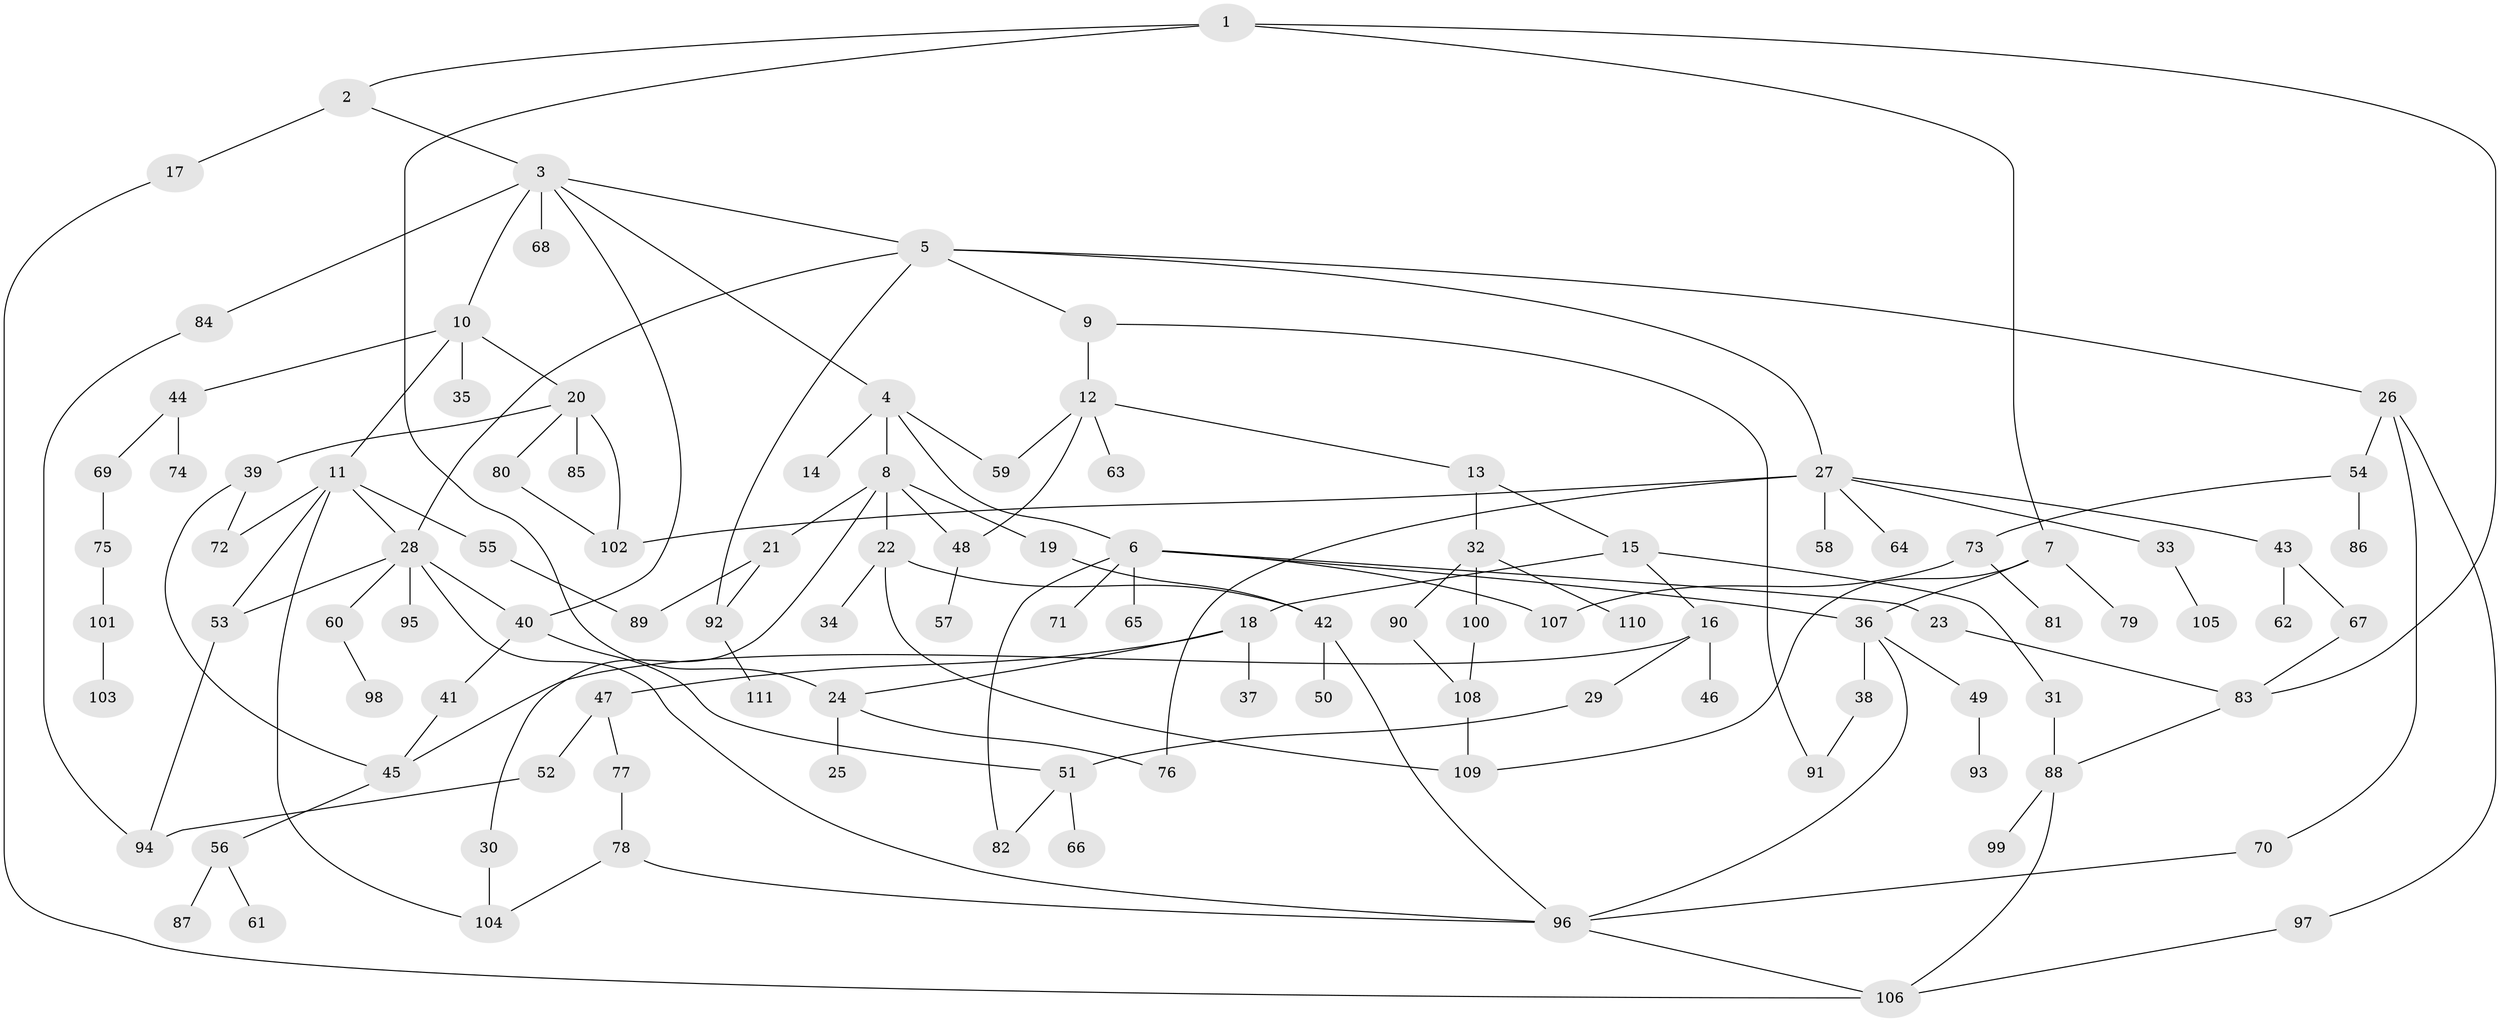 // Generated by graph-tools (version 1.1) at 2025/13/03/09/25 04:13:36]
// undirected, 111 vertices, 147 edges
graph export_dot {
graph [start="1"]
  node [color=gray90,style=filled];
  1;
  2;
  3;
  4;
  5;
  6;
  7;
  8;
  9;
  10;
  11;
  12;
  13;
  14;
  15;
  16;
  17;
  18;
  19;
  20;
  21;
  22;
  23;
  24;
  25;
  26;
  27;
  28;
  29;
  30;
  31;
  32;
  33;
  34;
  35;
  36;
  37;
  38;
  39;
  40;
  41;
  42;
  43;
  44;
  45;
  46;
  47;
  48;
  49;
  50;
  51;
  52;
  53;
  54;
  55;
  56;
  57;
  58;
  59;
  60;
  61;
  62;
  63;
  64;
  65;
  66;
  67;
  68;
  69;
  70;
  71;
  72;
  73;
  74;
  75;
  76;
  77;
  78;
  79;
  80;
  81;
  82;
  83;
  84;
  85;
  86;
  87;
  88;
  89;
  90;
  91;
  92;
  93;
  94;
  95;
  96;
  97;
  98;
  99;
  100;
  101;
  102;
  103;
  104;
  105;
  106;
  107;
  108;
  109;
  110;
  111;
  1 -- 2;
  1 -- 7;
  1 -- 24;
  1 -- 83;
  2 -- 3;
  2 -- 17;
  3 -- 4;
  3 -- 5;
  3 -- 10;
  3 -- 68;
  3 -- 84;
  3 -- 40;
  4 -- 6;
  4 -- 8;
  4 -- 14;
  4 -- 59;
  5 -- 9;
  5 -- 26;
  5 -- 27;
  5 -- 28;
  5 -- 92;
  6 -- 23;
  6 -- 65;
  6 -- 71;
  6 -- 82;
  6 -- 36;
  6 -- 107;
  7 -- 36;
  7 -- 79;
  7 -- 109;
  8 -- 19;
  8 -- 21;
  8 -- 22;
  8 -- 30;
  8 -- 48;
  9 -- 12;
  9 -- 91;
  10 -- 11;
  10 -- 20;
  10 -- 35;
  10 -- 44;
  11 -- 55;
  11 -- 72;
  11 -- 53;
  11 -- 104;
  11 -- 28;
  12 -- 13;
  12 -- 59;
  12 -- 63;
  12 -- 48;
  13 -- 15;
  13 -- 32;
  15 -- 16;
  15 -- 18;
  15 -- 31;
  16 -- 29;
  16 -- 45;
  16 -- 46;
  17 -- 106;
  18 -- 24;
  18 -- 37;
  18 -- 47;
  19 -- 42;
  20 -- 39;
  20 -- 80;
  20 -- 85;
  20 -- 102;
  21 -- 92;
  21 -- 89;
  22 -- 34;
  22 -- 42;
  22 -- 109;
  23 -- 83;
  24 -- 25;
  24 -- 76;
  26 -- 54;
  26 -- 70;
  26 -- 97;
  27 -- 33;
  27 -- 43;
  27 -- 58;
  27 -- 64;
  27 -- 76;
  27 -- 102;
  28 -- 40;
  28 -- 53;
  28 -- 60;
  28 -- 95;
  28 -- 96;
  29 -- 51;
  30 -- 104;
  31 -- 88;
  32 -- 90;
  32 -- 100;
  32 -- 110;
  33 -- 105;
  36 -- 38;
  36 -- 49;
  36 -- 96;
  38 -- 91;
  39 -- 45;
  39 -- 72;
  40 -- 41;
  40 -- 51;
  41 -- 45;
  42 -- 50;
  42 -- 96;
  43 -- 62;
  43 -- 67;
  44 -- 69;
  44 -- 74;
  45 -- 56;
  47 -- 52;
  47 -- 77;
  48 -- 57;
  49 -- 93;
  51 -- 66;
  51 -- 82;
  52 -- 94;
  53 -- 94;
  54 -- 73;
  54 -- 86;
  55 -- 89;
  56 -- 61;
  56 -- 87;
  60 -- 98;
  67 -- 83;
  69 -- 75;
  70 -- 96;
  73 -- 81;
  73 -- 107;
  75 -- 101;
  77 -- 78;
  78 -- 104;
  78 -- 96;
  80 -- 102;
  83 -- 88;
  84 -- 94;
  88 -- 99;
  88 -- 106;
  90 -- 108;
  92 -- 111;
  96 -- 106;
  97 -- 106;
  100 -- 108;
  101 -- 103;
  108 -- 109;
}
